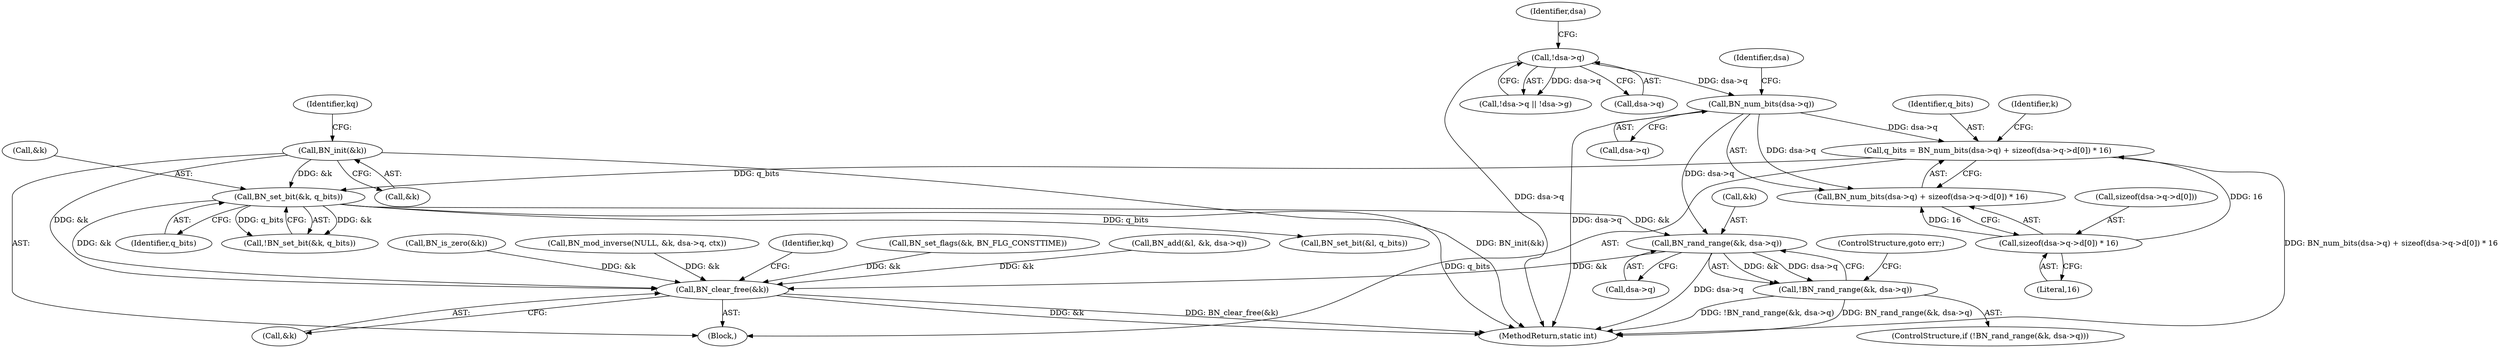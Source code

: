 digraph "0_openssl_43e6a58d4991a451daf4891ff05a48735df871ac@API" {
"1000225" [label="(Call,BN_rand_range(&k, dsa->q))"];
"1000206" [label="(Call,BN_set_bit(&k, q_bits))"];
"1000151" [label="(Call,BN_init(&k))"];
"1000186" [label="(Call,q_bits = BN_num_bits(dsa->q) + sizeof(dsa->q->d[0]) * 16)"];
"1000189" [label="(Call,BN_num_bits(dsa->q))"];
"1000137" [label="(Call,!dsa->q)"];
"1000193" [label="(Call,sizeof(dsa->q->d[0]) * 16)"];
"1000224" [label="(Call,!BN_rand_range(&k, dsa->q))"];
"1000402" [label="(Call,BN_clear_free(&k))"];
"1000188" [label="(Call,BN_num_bits(dsa->q) + sizeof(dsa->q->d[0]) * 16)"];
"1000187" [label="(Identifier,q_bits)"];
"1000206" [label="(Call,BN_set_bit(&k, q_bits))"];
"1000212" [label="(Call,BN_set_bit(&l, q_bits))"];
"1000416" [label="(MethodReturn,static int)"];
"1000137" [label="(Call,!dsa->q)"];
"1000208" [label="(Identifier,k)"];
"1000190" [label="(Call,dsa->q)"];
"1000202" [label="(Literal,16)"];
"1000151" [label="(Call,BN_init(&k))"];
"1000233" [label="(Call,BN_is_zero(&k))"];
"1000228" [label="(Call,dsa->q)"];
"1000403" [label="(Call,&k)"];
"1000189" [label="(Call,BN_num_bits(dsa->q))"];
"1000342" [label="(Call,BN_mod_inverse(NULL, &k, dsa->q, ctx))"];
"1000207" [label="(Call,&k)"];
"1000110" [label="(Block,)"];
"1000194" [label="(Call,sizeof(dsa->q->d[0]))"];
"1000205" [label="(Call,!BN_set_bit(&k, q_bits))"];
"1000209" [label="(Identifier,q_bits)"];
"1000407" [label="(Identifier,kq)"];
"1000143" [label="(Identifier,dsa)"];
"1000136" [label="(Call,!dsa->q || !dsa->g)"];
"1000245" [label="(Call,BN_set_flags(&k, BN_FLG_CONSTTIME))"];
"1000224" [label="(Call,!BN_rand_range(&k, dsa->q))"];
"1000231" [label="(ControlStructure,goto err;)"];
"1000223" [label="(ControlStructure,if (!BN_rand_range(&k, dsa->q)))"];
"1000225" [label="(Call,BN_rand_range(&k, dsa->q))"];
"1000186" [label="(Call,q_bits = BN_num_bits(dsa->q) + sizeof(dsa->q->d[0]) * 16)"];
"1000281" [label="(Call,BN_add(&l, &k, dsa->q))"];
"1000402" [label="(Call,BN_clear_free(&k))"];
"1000152" [label="(Call,&k)"];
"1000156" [label="(Identifier,kq)"];
"1000198" [label="(Identifier,dsa)"];
"1000138" [label="(Call,dsa->q)"];
"1000226" [label="(Call,&k)"];
"1000193" [label="(Call,sizeof(dsa->q->d[0]) * 16)"];
"1000225" -> "1000224"  [label="AST: "];
"1000225" -> "1000228"  [label="CFG: "];
"1000226" -> "1000225"  [label="AST: "];
"1000228" -> "1000225"  [label="AST: "];
"1000224" -> "1000225"  [label="CFG: "];
"1000225" -> "1000416"  [label="DDG: dsa->q"];
"1000225" -> "1000224"  [label="DDG: &k"];
"1000225" -> "1000224"  [label="DDG: dsa->q"];
"1000206" -> "1000225"  [label="DDG: &k"];
"1000189" -> "1000225"  [label="DDG: dsa->q"];
"1000225" -> "1000402"  [label="DDG: &k"];
"1000206" -> "1000205"  [label="AST: "];
"1000206" -> "1000209"  [label="CFG: "];
"1000207" -> "1000206"  [label="AST: "];
"1000209" -> "1000206"  [label="AST: "];
"1000205" -> "1000206"  [label="CFG: "];
"1000206" -> "1000416"  [label="DDG: q_bits"];
"1000206" -> "1000205"  [label="DDG: &k"];
"1000206" -> "1000205"  [label="DDG: q_bits"];
"1000151" -> "1000206"  [label="DDG: &k"];
"1000186" -> "1000206"  [label="DDG: q_bits"];
"1000206" -> "1000212"  [label="DDG: q_bits"];
"1000206" -> "1000402"  [label="DDG: &k"];
"1000151" -> "1000110"  [label="AST: "];
"1000151" -> "1000152"  [label="CFG: "];
"1000152" -> "1000151"  [label="AST: "];
"1000156" -> "1000151"  [label="CFG: "];
"1000151" -> "1000416"  [label="DDG: BN_init(&k)"];
"1000151" -> "1000402"  [label="DDG: &k"];
"1000186" -> "1000110"  [label="AST: "];
"1000186" -> "1000188"  [label="CFG: "];
"1000187" -> "1000186"  [label="AST: "];
"1000188" -> "1000186"  [label="AST: "];
"1000208" -> "1000186"  [label="CFG: "];
"1000186" -> "1000416"  [label="DDG: BN_num_bits(dsa->q) + sizeof(dsa->q->d[0]) * 16"];
"1000189" -> "1000186"  [label="DDG: dsa->q"];
"1000193" -> "1000186"  [label="DDG: 16"];
"1000189" -> "1000188"  [label="AST: "];
"1000189" -> "1000190"  [label="CFG: "];
"1000190" -> "1000189"  [label="AST: "];
"1000198" -> "1000189"  [label="CFG: "];
"1000189" -> "1000416"  [label="DDG: dsa->q"];
"1000189" -> "1000188"  [label="DDG: dsa->q"];
"1000137" -> "1000189"  [label="DDG: dsa->q"];
"1000137" -> "1000136"  [label="AST: "];
"1000137" -> "1000138"  [label="CFG: "];
"1000138" -> "1000137"  [label="AST: "];
"1000143" -> "1000137"  [label="CFG: "];
"1000136" -> "1000137"  [label="CFG: "];
"1000137" -> "1000416"  [label="DDG: dsa->q"];
"1000137" -> "1000136"  [label="DDG: dsa->q"];
"1000193" -> "1000188"  [label="AST: "];
"1000193" -> "1000202"  [label="CFG: "];
"1000194" -> "1000193"  [label="AST: "];
"1000202" -> "1000193"  [label="AST: "];
"1000188" -> "1000193"  [label="CFG: "];
"1000193" -> "1000188"  [label="DDG: 16"];
"1000224" -> "1000223"  [label="AST: "];
"1000231" -> "1000224"  [label="CFG: "];
"1000224" -> "1000416"  [label="DDG: BN_rand_range(&k, dsa->q)"];
"1000224" -> "1000416"  [label="DDG: !BN_rand_range(&k, dsa->q)"];
"1000402" -> "1000110"  [label="AST: "];
"1000402" -> "1000403"  [label="CFG: "];
"1000403" -> "1000402"  [label="AST: "];
"1000407" -> "1000402"  [label="CFG: "];
"1000402" -> "1000416"  [label="DDG: BN_clear_free(&k)"];
"1000402" -> "1000416"  [label="DDG: &k"];
"1000342" -> "1000402"  [label="DDG: &k"];
"1000281" -> "1000402"  [label="DDG: &k"];
"1000233" -> "1000402"  [label="DDG: &k"];
"1000245" -> "1000402"  [label="DDG: &k"];
}
